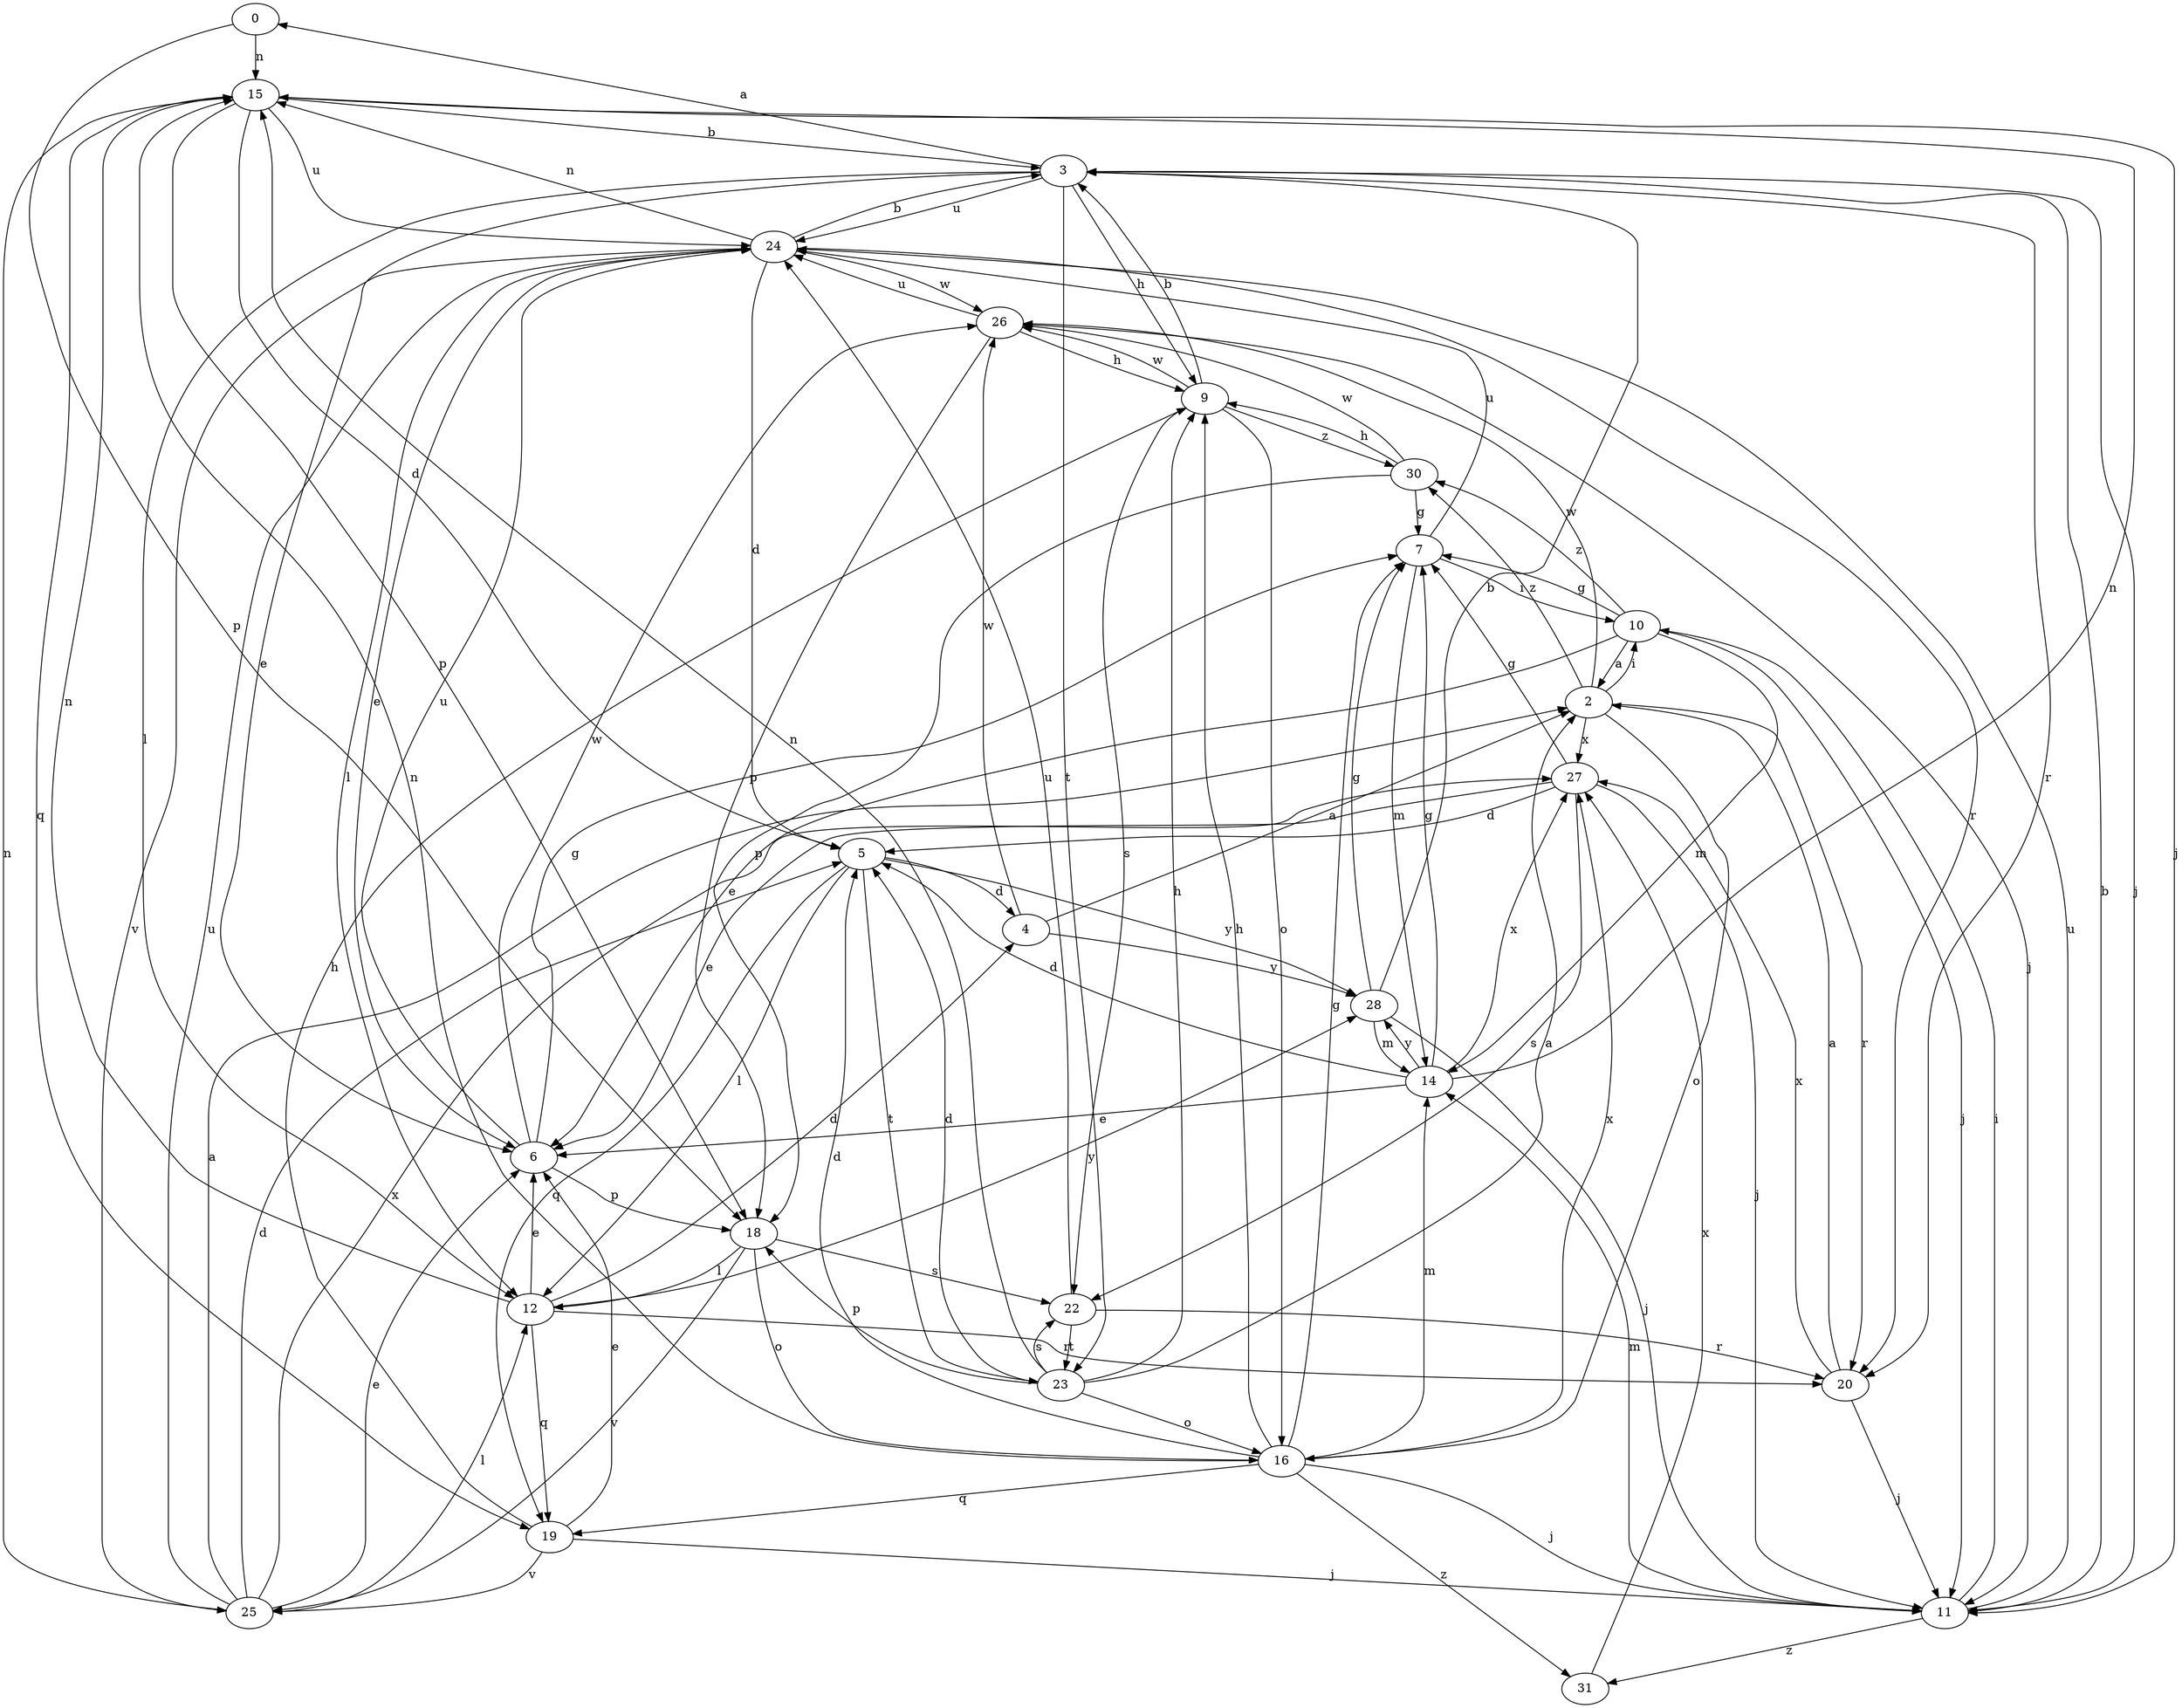 strict digraph  {
0;
2;
3;
4;
5;
6;
7;
9;
10;
11;
12;
14;
15;
16;
18;
19;
20;
22;
23;
24;
25;
26;
27;
28;
30;
31;
0 -> 15  [label=n];
0 -> 18  [label=p];
2 -> 10  [label=i];
2 -> 16  [label=o];
2 -> 20  [label=r];
2 -> 26  [label=w];
2 -> 27  [label=x];
2 -> 30  [label=z];
3 -> 0  [label=a];
3 -> 6  [label=e];
3 -> 9  [label=h];
3 -> 11  [label=j];
3 -> 12  [label=l];
3 -> 20  [label=r];
3 -> 23  [label=t];
3 -> 24  [label=u];
4 -> 2  [label=a];
4 -> 26  [label=w];
4 -> 28  [label=y];
5 -> 4  [label=d];
5 -> 12  [label=l];
5 -> 19  [label=q];
5 -> 23  [label=t];
5 -> 28  [label=y];
6 -> 7  [label=g];
6 -> 18  [label=p];
6 -> 24  [label=u];
6 -> 26  [label=w];
7 -> 10  [label=i];
7 -> 14  [label=m];
7 -> 24  [label=u];
9 -> 3  [label=b];
9 -> 16  [label=o];
9 -> 22  [label=s];
9 -> 26  [label=w];
9 -> 30  [label=z];
10 -> 2  [label=a];
10 -> 6  [label=e];
10 -> 7  [label=g];
10 -> 11  [label=j];
10 -> 14  [label=m];
10 -> 30  [label=z];
11 -> 3  [label=b];
11 -> 10  [label=i];
11 -> 14  [label=m];
11 -> 24  [label=u];
11 -> 31  [label=z];
12 -> 4  [label=d];
12 -> 6  [label=e];
12 -> 15  [label=n];
12 -> 19  [label=q];
12 -> 20  [label=r];
12 -> 28  [label=y];
14 -> 5  [label=d];
14 -> 6  [label=e];
14 -> 7  [label=g];
14 -> 15  [label=n];
14 -> 27  [label=x];
14 -> 28  [label=y];
15 -> 3  [label=b];
15 -> 5  [label=d];
15 -> 11  [label=j];
15 -> 18  [label=p];
15 -> 19  [label=q];
15 -> 24  [label=u];
16 -> 5  [label=d];
16 -> 7  [label=g];
16 -> 9  [label=h];
16 -> 11  [label=j];
16 -> 14  [label=m];
16 -> 15  [label=n];
16 -> 19  [label=q];
16 -> 27  [label=x];
16 -> 31  [label=z];
18 -> 12  [label=l];
18 -> 16  [label=o];
18 -> 22  [label=s];
18 -> 25  [label=v];
19 -> 6  [label=e];
19 -> 9  [label=h];
19 -> 11  [label=j];
19 -> 25  [label=v];
20 -> 2  [label=a];
20 -> 11  [label=j];
20 -> 27  [label=x];
22 -> 20  [label=r];
22 -> 23  [label=t];
22 -> 24  [label=u];
23 -> 2  [label=a];
23 -> 5  [label=d];
23 -> 9  [label=h];
23 -> 15  [label=n];
23 -> 16  [label=o];
23 -> 18  [label=p];
23 -> 22  [label=s];
24 -> 3  [label=b];
24 -> 5  [label=d];
24 -> 6  [label=e];
24 -> 12  [label=l];
24 -> 15  [label=n];
24 -> 20  [label=r];
24 -> 25  [label=v];
24 -> 26  [label=w];
25 -> 2  [label=a];
25 -> 5  [label=d];
25 -> 6  [label=e];
25 -> 12  [label=l];
25 -> 15  [label=n];
25 -> 24  [label=u];
25 -> 27  [label=x];
26 -> 9  [label=h];
26 -> 11  [label=j];
26 -> 18  [label=p];
26 -> 24  [label=u];
27 -> 5  [label=d];
27 -> 6  [label=e];
27 -> 7  [label=g];
27 -> 11  [label=j];
27 -> 22  [label=s];
28 -> 3  [label=b];
28 -> 7  [label=g];
28 -> 11  [label=j];
28 -> 14  [label=m];
30 -> 7  [label=g];
30 -> 9  [label=h];
30 -> 18  [label=p];
30 -> 26  [label=w];
31 -> 27  [label=x];
}
